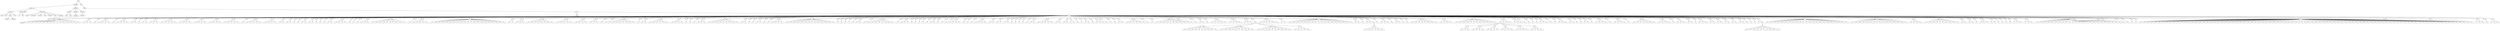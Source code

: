 digraph Tree {
	"t0" [label = "TEI"];
	"t1" [label = "teiHeader"];
	"t2" [label = "fileDesc"];
	"t3" [label = "titleStmt"];
	"t4" [label = "title"];
	"t5" [label = "title"];
	"t6" [label = "author"];
	"t7" [label = "surname"];
	"t8" [label = "forename"];
	"t9" [label = "date"];
	"t10" [label = "publicationStmt"];
	"t11" [label = "p"];
	"t12" [label = "idno"];
	"t13" [label = "sourceDesc"];
	"t14" [label = "genre"];
	"t15" [label = "inspiration"];
	"t16" [label = "structure"];
	"t17" [label = "type"];
	"t18" [label = "periode"];
	"t19" [label = "taille"];
	"t20" [label = "permalien"];
	"t21" [label = "profileDesc"];
	"t22" [label = "creation"];
	"t23" [label = "date"];
	"t24" [label = "date"];
	"t25" [label = "langUsage"];
	"t26" [label = "language"];
	"t27" [label = "textClass"];
	"t28" [label = "keywords"];
	"t29" [label = "term"];
	"t30" [label = "text"];
	"t31" [label = "body"];
	"t32" [label = "div1"];
	"t33" [label = "head"];
	"t34" [label = "div2"];
	"t35" [label = "head"];
	"t36" [label = "listPerson"];
	"t37" [label = "sp"];
	"t38" [label = "l"];
	"t39" [label = "l"];
	"t40" [label = "l"];
	"t41" [label = "l"];
	"t42" [label = "l"];
	"t43" [label = "l"];
	"t44" [label = "l"];
	"t45" [label = "l"];
	"t46" [label = "l"];
	"t47" [label = "l"];
	"t48" [label = "l"];
	"t49" [label = "l"];
	"t50" [label = "l"];
	"t51" [label = "l"];
	"t52" [label = "l"];
	"t53" [label = "sp"];
	"t54" [label = "l"];
	"t55" [label = "l"];
	"t56" [label = "l"];
	"t57" [label = "sp"];
	"t58" [label = "l"];
	"t59" [label = "sp"];
	"t60" [label = "l"];
	"t61" [label = "l"];
	"t62" [label = "l"];
	"t63" [label = "l"];
	"t64" [label = "sp"];
	"t65" [label = "l"];
	"t66" [label = "sp"];
	"t67" [label = "l"];
	"t68" [label = "l"];
	"t69" [label = "l"];
	"t70" [label = "l"];
	"t71" [label = "sp"];
	"t72" [label = "l"];
	"t73" [label = "l"];
	"t74" [label = "sp"];
	"t75" [label = "l"];
	"t76" [label = "sp"];
	"t77" [label = "l"];
	"t78" [label = "l"];
	"t79" [label = "sp"];
	"t80" [label = "l"];
	"t81" [label = "l"];
	"t82" [label = "l"];
	"t83" [label = "sp"];
	"t84" [label = "l"];
	"t85" [label = "l"];
	"t86" [label = "l"];
	"t87" [label = "l"];
	"t88" [label = "l"];
	"t89" [label = "sp"];
	"t90" [label = "l"];
	"t91" [label = "l"];
	"t92" [label = "l"];
	"t93" [label = "l"];
	"t94" [label = "sp"];
	"t95" [label = "l"];
	"t96" [label = "l"];
	"t97" [label = "l"];
	"t98" [label = "l"];
	"t99" [label = "sp"];
	"t100" [label = "l"];
	"t101" [label = "l"];
	"t102" [label = "l"];
	"t103" [label = "l"];
	"t104" [label = "sp"];
	"t105" [label = "l"];
	"t106" [label = "l"];
	"t107" [label = "l"];
	"t108" [label = "l"];
	"t109" [label = "l"];
	"t110" [label = "sp"];
	"t111" [label = "l"];
	"t112" [label = "sp"];
	"t113" [label = "l"];
	"t114" [label = "l"];
	"t115" [label = "l"];
	"t116" [label = "l"];
	"t117" [label = "l"];
	"t118" [label = "sp"];
	"t119" [label = "l"];
	"t120" [label = "l"];
	"t121" [label = "l"];
	"t122" [label = "l"];
	"t123" [label = "sp"];
	"t124" [label = "l"];
	"t125" [label = "l"];
	"t126" [label = "sp"];
	"t127" [label = "l"];
	"t128" [label = "l"];
	"t129" [label = "sp"];
	"t130" [label = "l"];
	"t131" [label = "sp"];
	"t132" [label = "l"];
	"t133" [label = "sp"];
	"t134" [label = "l"];
	"t135" [label = "l"];
	"t136" [label = "sp"];
	"t137" [label = "l"];
	"t138" [label = "l"];
	"t139" [label = "sp"];
	"t140" [label = "l"];
	"t141" [label = "sp"];
	"t142" [label = "l"];
	"t143" [label = "sp"];
	"t144" [label = "l"];
	"t145" [label = "sp"];
	"t146" [label = "l"];
	"t147" [label = "l"];
	"t148" [label = "sp"];
	"t149" [label = "l"];
	"t150" [label = "l"];
	"t151" [label = "l"];
	"t152" [label = "l"];
	"t153" [label = "sp"];
	"t154" [label = "l"];
	"t155" [label = "sp"];
	"t156" [label = "l"];
	"t157" [label = "sp"];
	"t158" [label = "l"];
	"t159" [label = "sp"];
	"t160" [label = "l"];
	"t161" [label = "l"];
	"t162" [label = "l"];
	"t163" [label = "sp"];
	"t164" [label = "l"];
	"t165" [label = "l"];
	"t166" [label = "l"];
	"t167" [label = "l"];
	"t168" [label = "l"];
	"t169" [label = "l"];
	"t170" [label = "l"];
	"t171" [label = "l"];
	"t172" [label = "l"];
	"t173" [label = "l"];
	"t174" [label = "sp"];
	"t175" [label = "l"];
	"t176" [label = "sp"];
	"t177" [label = "l"];
	"t178" [label = "l"];
	"t179" [label = "l"];
	"t180" [label = "l"];
	"t181" [label = "l"];
	"t182" [label = "sp"];
	"t183" [label = "l"];
	"t184" [label = "l"];
	"t185" [label = "l"];
	"t186" [label = "l"];
	"t187" [label = "l"];
	"t188" [label = "l"];
	"t189" [label = "l"];
	"t190" [label = "l"];
	"t191" [label = "l"];
	"t192" [label = "l"];
	"t193" [label = "l"];
	"t194" [label = "l"];
	"t195" [label = "l"];
	"t196" [label = "l"];
	"t197" [label = "l"];
	"t198" [label = "l"];
	"t199" [label = "l"];
	"t200" [label = "l"];
	"t201" [label = "l"];
	"t202" [label = "l"];
	"t203" [label = "l"];
	"t204" [label = "sp"];
	"t205" [label = "l"];
	"t206" [label = "l"];
	"t207" [label = "sp"];
	"t208" [label = "l"];
	"t209" [label = "l"];
	"t210" [label = "l"];
	"t211" [label = "sp"];
	"t212" [label = "l"];
	"t213" [label = "l"];
	"t214" [label = "l"];
	"t215" [label = "l"];
	"t216" [label = "l"];
	"t217" [label = "l"];
	"t218" [label = "l"];
	"t219" [label = "l"];
	"t220" [label = "sp"];
	"t221" [label = "l"];
	"t222" [label = "l"];
	"t223" [label = "l"];
	"t224" [label = "l"];
	"t225" [label = "l"];
	"t226" [label = "sp"];
	"t227" [label = "l"];
	"t228" [label = "l"];
	"t229" [label = "l"];
	"t230" [label = "l"];
	"t231" [label = "sp"];
	"t232" [label = "l"];
	"t233" [label = "l"];
	"t234" [label = "l"];
	"t235" [label = "sp"];
	"t236" [label = "l"];
	"t237" [label = "sp"];
	"t238" [label = "l"];
	"t239" [label = "sp"];
	"t240" [label = "l"];
	"t241" [label = "l"];
	"t242" [label = "l"];
	"t243" [label = "l"];
	"t244" [label = "l"];
	"t245" [label = "l"];
	"t246" [label = "l"];
	"t247" [label = "l"];
	"t248" [label = "sp"];
	"t249" [label = "l"];
	"t250" [label = "sp"];
	"t251" [label = "l"];
	"t252" [label = "l"];
	"t253" [label = "sp"];
	"t254" [label = "l"];
	"t255" [label = "l"];
	"t256" [label = "l"];
	"t257" [label = "l"];
	"t258" [label = "l"];
	"t259" [label = "l"];
	"t260" [label = "sp"];
	"t261" [label = "l"];
	"t262" [label = "l"];
	"t263" [label = "l"];
	"t264" [label = "l"];
	"t265" [label = "sp"];
	"t266" [label = "l"];
	"t267" [label = "sp"];
	"t268" [label = "l"];
	"t269" [label = "sp"];
	"t270" [label = "l"];
	"t271" [label = "sp"];
	"t272" [label = "l"];
	"t273" [label = "l"];
	"t274" [label = "l"];
	"t275" [label = "sp"];
	"t276" [label = "l"];
	"t277" [label = "l"];
	"t278" [label = "l"];
	"t279" [label = "l"];
	"t280" [label = "l"];
	"t281" [label = "l"];
	"t282" [label = "l"];
	"t283" [label = "l"];
	"t284" [label = "l"];
	"t285" [label = "sp"];
	"t286" [label = "l"];
	"t287" [label = "l"];
	"t288" [label = "sp"];
	"t289" [label = "l"];
	"t290" [label = "sp"];
	"t291" [label = "l"];
	"t292" [label = "sp"];
	"t293" [label = "l"];
	"t294" [label = "l"];
	"t295" [label = "sp"];
	"t296" [label = "l"];
	"t297" [label = "sp"];
	"t298" [label = "l"];
	"t299" [label = "sp"];
	"t300" [label = "l"];
	"t301" [label = "l"];
	"t302" [label = "l"];
	"t303" [label = "l"];
	"t304" [label = "sp"];
	"t305" [label = "l"];
	"t306" [label = "l"];
	"t307" [label = "l"];
	"t308" [label = "l"];
	"t309" [label = "l"];
	"t310" [label = "l"];
	"t311" [label = "l"];
	"t312" [label = "l"];
	"t313" [label = "l"];
	"t314" [label = "l"];
	"t315" [label = "l"];
	"t316" [label = "l"];
	"t317" [label = "l"];
	"t318" [label = "l"];
	"t319" [label = "sp"];
	"t320" [label = "l"];
	"t321" [label = "sp"];
	"t322" [label = "l"];
	"t323" [label = "sp"];
	"t324" [label = "l"];
	"t325" [label = "sp"];
	"t326" [label = "l"];
	"t327" [label = "sp"];
	"t328" [label = "l"];
	"t329" [label = "sp"];
	"t330" [label = "l"];
	"t331" [label = "l"];
	"t332" [label = "sp"];
	"t333" [label = "l"];
	"t334" [label = "sp"];
	"t335" [label = "l"];
	"t336" [label = "l"];
	"t337" [label = "l"];
	"t338" [label = "l"];
	"t339" [label = "l"];
	"t340" [label = "l"];
	"t341" [label = "l"];
	"t342" [label = "l"];
	"t343" [label = "sp"];
	"t344" [label = "l"];
	"t345" [label = "sp"];
	"t346" [label = "l"];
	"t347" [label = "l"];
	"t348" [label = "l"];
	"t349" [label = "sp"];
	"t350" [label = "l"];
	"t351" [label = "sp"];
	"t352" [label = "l"];
	"t353" [label = "sp"];
	"t354" [label = "l"];
	"t355" [label = "sp"];
	"t356" [label = "l"];
	"t357" [label = "sp"];
	"t358" [label = "l"];
	"t359" [label = "sp"];
	"t360" [label = "l"];
	"t361" [label = "l"];
	"t362" [label = "sp"];
	"t363" [label = "l"];
	"t364" [label = "sp"];
	"t365" [label = "l"];
	"t366" [label = "sp"];
	"t367" [label = "l"];
	"t368" [label = "sp"];
	"t369" [label = "l"];
	"t370" [label = "l"];
	"t371" [label = "l"];
	"t372" [label = "l"];
	"t373" [label = "sp"];
	"t374" [label = "l"];
	"t375" [label = "sp"];
	"t376" [label = "l"];
	"t377" [label = "sp"];
	"t378" [label = "l"];
	"t379" [label = "sp"];
	"t380" [label = "l"];
	"t381" [label = "l"];
	"t382" [label = "l"];
	"t383" [label = "l"];
	"t384" [label = "sp"];
	"t385" [label = "l"];
	"t386" [label = "l"];
	"t387" [label = "sp"];
	"t388" [label = "l"];
	"t389" [label = "l"];
	"t390" [label = "sp"];
	"t391" [label = "l"];
	"t392" [label = "l"];
	"t393" [label = "sp"];
	"t394" [label = "l"];
	"t395" [label = "sp"];
	"t396" [label = "l"];
	"t397" [label = "sp"];
	"t398" [label = "l"];
	"t399" [label = "sp"];
	"t400" [label = "l"];
	"t401" [label = "sp"];
	"t402" [label = "l"];
	"t403" [label = "sp"];
	"t404" [label = "l"];
	"t405" [label = "l"];
	"t406" [label = "sp"];
	"t407" [label = "l"];
	"t408" [label = "l"];
	"t409" [label = "l"];
	"t410" [label = "l"];
	"t411" [label = "l"];
	"t412" [label = "sp"];
	"t413" [label = "l"];
	"t414" [label = "l"];
	"t415" [label = "sp"];
	"t416" [label = "l"];
	"t417" [label = "l"];
	"t418" [label = "sp"];
	"t419" [label = "l"];
	"t420" [label = "l"];
	"t421" [label = "sp"];
	"t422" [label = "l"];
	"t423" [label = "sp"];
	"t424" [label = "l"];
	"t425" [label = "sp"];
	"t426" [label = "l"];
	"t427" [label = "l"];
	"t428" [label = "sp"];
	"t429" [label = "l"];
	"t430" [label = "sp"];
	"t431" [label = "l"];
	"t432" [label = "l"];
	"t433" [label = "l"];
	"t434" [label = "sp"];
	"t435" [label = "l"];
	"t436" [label = "sp"];
	"t437" [label = "l"];
	"t438" [label = "sp"];
	"t439" [label = "l"];
	"t440" [label = "sp"];
	"t441" [label = "l"];
	"t442" [label = "l"];
	"t443" [label = "sp"];
	"t444" [label = "l"];
	"t445" [label = "l"];
	"t446" [label = "l"];
	"t447" [label = "l"];
	"t448" [label = "l"];
	"t449" [label = "l"];
	"t450" [label = "sp"];
	"t451" [label = "l"];
	"t452" [label = "sp"];
	"t453" [label = "l"];
	"t454" [label = "sp"];
	"t455" [label = "l"];
	"t456" [label = "l"];
	"t457" [label = "l"];
	"t458" [label = "l"];
	"t459" [label = "l"];
	"t460" [label = "l"];
	"t461" [label = "l"];
	"t462" [label = "l"];
	"t463" [label = "l"];
	"t464" [label = "l"];
	"t465" [label = "sp"];
	"t466" [label = "l"];
	"t467" [label = "sp"];
	"t468" [label = "l"];
	"t469" [label = "sp"];
	"t470" [label = "l"];
	"t471" [label = "l"];
	"t472" [label = "sp"];
	"t473" [label = "l"];
	"t474" [label = "sp"];
	"t475" [label = "l"];
	"t476" [label = "l"];
	"t477" [label = "l"];
	"t478" [label = "l"];
	"t479" [label = "l"];
	"t480" [label = "sp"];
	"t481" [label = "l"];
	"t482" [label = "l"];
	"t483" [label = "l"];
	"t484" [label = "l"];
	"t485" [label = "sp"];
	"t486" [label = "l"];
	"t487" [label = "l"];
	"t488" [label = "l"];
	"t489" [label = "sp"];
	"t490" [label = "lg"];
	"t491" [label = "lg"];
	"t492" [label = "l"];
	"t493" [label = "l"];
	"t494" [label = "l"];
	"t495" [label = "l"];
	"t496" [label = "l"];
	"t497" [label = "l"];
	"t498" [label = "l"];
	"t499" [label = "l"];
	"t500" [label = "l"];
	"t501" [label = "l"];
	"t502" [label = "lg"];
	"t503" [label = "l"];
	"t504" [label = "l"];
	"t505" [label = "l"];
	"t506" [label = "l"];
	"t507" [label = "l"];
	"t508" [label = "l"];
	"t509" [label = "l"];
	"t510" [label = "l"];
	"t511" [label = "l"];
	"t512" [label = "l"];
	"t513" [label = "lg"];
	"t514" [label = "l"];
	"t515" [label = "l"];
	"t516" [label = "l"];
	"t517" [label = "l"];
	"t518" [label = "l"];
	"t519" [label = "l"];
	"t520" [label = "l"];
	"t521" [label = "l"];
	"t522" [label = "l"];
	"t523" [label = "l"];
	"t524" [label = "lg"];
	"t525" [label = "l"];
	"t526" [label = "l"];
	"t527" [label = "l"];
	"t528" [label = "l"];
	"t529" [label = "l"];
	"t530" [label = "sp"];
	"t531" [label = "l"];
	"t532" [label = "l"];
	"t533" [label = "l"];
	"t534" [label = "l"];
	"t535" [label = "l"];
	"t536" [label = "l"];
	"t537" [label = "sp"];
	"t538" [label = "l"];
	"t539" [label = "l"];
	"t540" [label = "sp"];
	"t541" [label = "l"];
	"t542" [label = "l"];
	"t543" [label = "l"];
	"t544" [label = "l"];
	"t545" [label = "l"];
	"t546" [label = "l"];
	"t547" [label = "l"];
	"t548" [label = "l"];
	"t549" [label = "l"];
	"t550" [label = "l"];
	"t551" [label = "l"];
	"t552" [label = "l"];
	"t553" [label = "l"];
	"t554" [label = "l"];
	"t555" [label = "l"];
	"t556" [label = "l"];
	"t557" [label = "l"];
	"t558" [label = "l"];
	"t559" [label = "sp"];
	"t560" [label = "l"];
	"t561" [label = "l"];
	"t562" [label = "sp"];
	"t563" [label = "l"];
	"t564" [label = "sp"];
	"t565" [label = "l"];
	"t566" [label = "l"];
	"t567" [label = "lg"];
	"t568" [label = "lg"];
	"t569" [label = "l"];
	"t570" [label = "l"];
	"t571" [label = "l"];
	"t572" [label = "l"];
	"t573" [label = "l"];
	"t574" [label = "l"];
	"t575" [label = "sp"];
	"t576" [label = "l"];
	"t577" [label = "sp"];
	"t578" [label = "l"];
	"t579" [label = "l"];
	"t580" [label = "l"];
	"t581" [label = "sp"];
	"t582" [label = "l"];
	"t583" [label = "sp"];
	"t584" [label = "l"];
	"t585" [label = "l"];
	"t586" [label = "sp"];
	"t587" [label = "l"];
	"t588" [label = "sp"];
	"t589" [label = "l"];
	"t590" [label = "sp"];
	"t591" [label = "l"];
	"t592" [label = "l"];
	"t593" [label = "l"];
	"t594" [label = "l"];
	"t595" [label = "l"];
	"t596" [label = "l"];
	"t597" [label = "l"];
	"t598" [label = "l"];
	"t599" [label = "sp"];
	"t600" [label = "l"];
	"t601" [label = "l"];
	"t602" [label = "l"];
	"t603" [label = "l"];
	"t604" [label = "sp"];
	"t605" [label = "l"];
	"t606" [label = "l"];
	"t607" [label = "l"];
	"t608" [label = "l"];
	"t609" [label = "l"];
	"t610" [label = "l"];
	"t611" [label = "l"];
	"t612" [label = "l"];
	"t613" [label = "l"];
	"t614" [label = "l"];
	"t615" [label = "l"];
	"t616" [label = "l"];
	"t617" [label = "sp"];
	"t618" [label = "lg"];
	"t619" [label = "lg"];
	"t620" [label = "l"];
	"t621" [label = "l"];
	"t622" [label = "l"];
	"t623" [label = "lg"];
	"t624" [label = "l"];
	"t625" [label = "l"];
	"t626" [label = "l"];
	"t627" [label = "l"];
	"t628" [label = "lg"];
	"t629" [label = "l"];
	"t630" [label = "l"];
	"t631" [label = "l"];
	"t632" [label = "l"];
	"t633" [label = "lg"];
	"t634" [label = "l"];
	"t635" [label = "l"];
	"t636" [label = "l"];
	"t637" [label = "l"];
	"t638" [label = "lg"];
	"t639" [label = "l"];
	"t640" [label = "l"];
	"t641" [label = "l"];
	"t642" [label = "l"];
	"t643" [label = "lg"];
	"t644" [label = "l"];
	"t645" [label = "l"];
	"t646" [label = "l"];
	"t647" [label = "l"];
	"t648" [label = "l"];
	"t649" [label = "l"];
	"t650" [label = "l"];
	"t651" [label = "sp"];
	"t652" [label = "l"];
	"t653" [label = "l"];
	"t654" [label = "l"];
	"t655" [label = "sp"];
	"t656" [label = "l"];
	"t657" [label = "sp"];
	"t658" [label = "l"];
	"t659" [label = "sp"];
	"t660" [label = "l"];
	"t661" [label = "sp"];
	"t662" [label = "l"];
	"t663" [label = "sp"];
	"t664" [label = "l"];
	"t665" [label = "l"];
	"t666" [label = "l"];
	"t667" [label = "sp"];
	"t668" [label = "l"];
	"t669" [label = "sp"];
	"t670" [label = "l"];
	"t671" [label = "sp"];
	"t672" [label = "l"];
	"t673" [label = "l"];
	"t674" [label = "l"];
	"t675" [label = "sp"];
	"t676" [label = "l"];
	"t677" [label = "l"];
	"t678" [label = "sp"];
	"t679" [label = "l"];
	"t680" [label = "sp"];
	"t681" [label = "l"];
	"t682" [label = "sp"];
	"t683" [label = "l"];
	"t684" [label = "l"];
	"t685" [label = "sp"];
	"t686" [label = "l"];
	"t687" [label = "sp"];
	"t688" [label = "l"];
	"t689" [label = "l"];
	"t690" [label = "l"];
	"t691" [label = "l"];
	"t692" [label = "sp"];
	"t693" [label = "l"];
	"t694" [label = "sp"];
	"t695" [label = "l"];
	"t696" [label = "l"];
	"t697" [label = "l"];
	"t698" [label = "l"];
	"t699" [label = "sp"];
	"t700" [label = "l"];
	"t701" [label = "sp"];
	"t702" [label = "l"];
	"t703" [label = "l"];
	"t704" [label = "l"];
	"t705" [label = "l"];
	"t706" [label = "l"];
	"t707" [label = "l"];
	"t708" [label = "l"];
	"t709" [label = "sp"];
	"t710" [label = "l"];
	"t711" [label = "l"];
	"t712" [label = "l"];
	"t713" [label = "l"];
	"t714" [label = "sp"];
	"t715" [label = "l"];
	"t716" [label = "sp"];
	"t717" [label = "l"];
	"t718" [label = "l"];
	"t719" [label = "l"];
	"t720" [label = "sp"];
	"t721" [label = "l"];
	"t722" [label = "l"];
	"t723" [label = "sp"];
	"t724" [label = "l"];
	"t725" [label = "sp"];
	"t726" [label = "l"];
	"t727" [label = "l"];
	"t728" [label = "l"];
	"t729" [label = "sp"];
	"t730" [label = "l"];
	"t731" [label = "l"];
	"t732" [label = "sp"];
	"t733" [label = "l"];
	"t734" [label = "l"];
	"t735" [label = "sp"];
	"t736" [label = "l"];
	"t737" [label = "l"];
	"t738" [label = "sp"];
	"t739" [label = "l"];
	"t740" [label = "l"];
	"t741" [label = "sp"];
	"t742" [label = "l"];
	"t743" [label = "l"];
	"t744" [label = "sp"];
	"t745" [label = "l"];
	"t746" [label = "sp"];
	"t747" [label = "l"];
	"t748" [label = "sp"];
	"t749" [label = "l"];
	"t750" [label = "sp"];
	"t751" [label = "l"];
	"t752" [label = "lg"];
	"t753" [label = "lg"];
	"t754" [label = "l"];
	"t755" [label = "l"];
	"t756" [label = "l"];
	"t757" [label = "l"];
	"t758" [label = "l"];
	"t759" [label = "l"];
	"t760" [label = "l"];
	"t761" [label = "l"];
	"t762" [label = "l"];
	"t763" [label = "l"];
	"t764" [label = "sp"];
	"t765" [label = "l"];
	"t766" [label = "l"];
	"t767" [label = "l"];
	"t768" [label = "l"];
	"t769" [label = "l"];
	"t770" [label = "l"];
	"t771" [label = "l"];
	"t772" [label = "l"];
	"t773" [label = "l"];
	"t774" [label = "l"];
	"t775" [label = "l"];
	"t776" [label = "l"];
	"t777" [label = "l"];
	"t778" [label = "l"];
	"t779" [label = "l"];
	"t780" [label = "l"];
	"t781" [label = "l"];
	"t782" [label = "l"];
	"t783" [label = "l"];
	"t784" [label = "l"];
	"t785" [label = "l"];
	"t786" [label = "l"];
	"t787" [label = "l"];
	"t788" [label = "sp"];
	"t789" [label = "l"];
	"t790" [label = "l"];
	"t791" [label = "l"];
	"t792" [label = "l"];
	"t793" [label = "l"];
	"t794" [label = "l"];
	"t795" [label = "l"];
	"t796" [label = "l"];
	"t797" [label = "l"];
	"t798" [label = "l"];
	"t799" [label = "l"];
	"t800" [label = "l"];
	"t801" [label = "l"];
	"t802" [label = "l"];
	"t803" [label = "l"];
	"t804" [label = "l"];
	"t805" [label = "sp"];
	"t806" [label = "l"];
	"t807" [label = "l"];
	"t808" [label = "l"];
	"t809" [label = "l"];
	"t810" [label = "sp"];
	"t811" [label = "l"];
	"t812" [label = "l"];
	"t813" [label = "l"];
	"t814" [label = "l"];
	"t815" [label = "l"];
	"t816" [label = "l"];
	"t817" [label = "l"];
	"t818" [label = "l"];
	"t819" [label = "l"];
	"t820" [label = "l"];
	"t821" [label = "sp"];
	"t822" [label = "l"];
	"t823" [label = "l"];
	"t824" [label = "sp"];
	"t825" [label = "l"];
	"t826" [label = "l"];
	"t827" [label = "sp"];
	"t828" [label = "l"];
	"t829" [label = "sp"];
	"t830" [label = "l"];
	"t831" [label = "l"];
	"t832" [label = "l"];
	"t833" [label = "sp"];
	"t834" [label = "l"];
	"t835" [label = "l"];
	"t836" [label = "sp"];
	"t837" [label = "l"];
	"t838" [label = "sp"];
	"t839" [label = "l"];
	"t840" [label = "sp"];
	"t841" [label = "l"];
	"t842" [label = "sp"];
	"t843" [label = "l"];
	"t844" [label = "sp"];
	"t845" [label = "l"];
	"t846" [label = "l"];
	"t847" [label = "l"];
	"t848" [label = "sp"];
	"t849" [label = "l"];
	"t850" [label = "l"];
	"t851" [label = "l"];
	"t852" [label = "sp"];
	"t853" [label = "l"];
	"t854" [label = "l"];
	"t855" [label = "l"];
	"t856" [label = "l"];
	"t857" [label = "l"];
	"t858" [label = "l"];
	"t859" [label = "l"];
	"t860" [label = "l"];
	"t861" [label = "l"];
	"t862" [label = "l"];
	"t863" [label = "l"];
	"t864" [label = "l"];
	"t865" [label = "l"];
	"t866" [label = "l"];
	"t867" [label = "l"];
	"t868" [label = "l"];
	"t869" [label = "l"];
	"t870" [label = "l"];
	"t871" [label = "l"];
	"t872" [label = "l"];
	"t873" [label = "l"];
	"t874" [label = "sp"];
	"t875" [label = "l"];
	"t876" [label = "sp"];
	"t877" [label = "l"];
	"t878" [label = "sp"];
	"t879" [label = "l"];
	"t880" [label = "sp"];
	"t881" [label = "l"];
	"t882" [label = "sp"];
	"t883" [label = "l"];
	"t884" [label = "sp"];
	"t885" [label = "l"];
	"t886" [label = "sp"];
	"t887" [label = "l"];
	"t888" [label = "sp"];
	"t889" [label = "l"];
	"t890" [label = "l"];
	"t891" [label = "l"];
	"t892" [label = "l"];
	"t893" [label = "l"];
	"t894" [label = "l"];
	"t895" [label = "l"];
	"t896" [label = "l"];
	"t897" [label = "l"];
	"t898" [label = "l"];
	"t899" [label = "l"];
	"t900" [label = "l"];
	"t901" [label = "l"];
	"t902" [label = "l"];
	"t903" [label = "l"];
	"t904" [label = "l"];
	"t905" [label = "l"];
	"t906" [label = "l"];
	"t907" [label = "l"];
	"t908" [label = "l"];
	"t909" [label = "l"];
	"t910" [label = "l"];
	"t911" [label = "l"];
	"t912" [label = "l"];
	"t913" [label = "l"];
	"t914" [label = "l"];
	"t915" [label = "l"];
	"t916" [label = "l"];
	"t917" [label = "l"];
	"t918" [label = "l"];
	"t919" [label = "l"];
	"t920" [label = "l"];
	"t921" [label = "l"];
	"t922" [label = "l"];
	"t923" [label = "l"];
	"t924" [label = "l"];
	"t925" [label = "l"];
	"t926" [label = "l"];
	"t927" [label = "l"];
	"t928" [label = "l"];
	"t929" [label = "l"];
	"t930" [label = "l"];
	"t931" [label = "l"];
	"t932" [label = "l"];
	"t933" [label = "l"];
	"t934" [label = "l"];
	"t935" [label = "l"];
	"t936" [label = "l"];
	"t937" [label = "l"];
	"t938" [label = "l"];
	"t939" [label = "l"];
	"t940" [label = "l"];
	"t941" [label = "l"];
	"t942" [label = "l"];
	"t943" [label = "l"];
	"t944" [label = "l"];
	"t945" [label = "l"];
	"t946" [label = "l"];
	"t947" [label = "l"];
	"t948" [label = "l"];
	"t949" [label = "l"];
	"t950" [label = "l"];
	"t951" [label = "l"];
	"t952" [label = "l"];
	"t953" [label = "l"];
	"t954" [label = "l"];
	"t955" [label = "l"];
	"t956" [label = "l"];
	"t957" [label = "l"];
	"t958" [label = "l"];
	"t959" [label = "l"];
	"t960" [label = "l"];
	"t961" [label = "l"];
	"t962" [label = "l"];
	"t963" [label = "l"];
	"t964" [label = "l"];
	"t965" [label = "l"];
	"t966" [label = "l"];
	"t967" [label = "l"];
	"t968" [label = "l"];
	"t969" [label = "l"];
	"t970" [label = "l"];
	"t971" [label = "l"];
	"t972" [label = "l"];
	"t973" [label = "l"];
	"t974" [label = "l"];
	"t975" [label = "l"];
	"t976" [label = "l"];
	"t977" [label = "l"];
	"t978" [label = "sp"];
	"t979" [label = "l"];
	"t980" [label = "sp"];
	"t981" [label = "l"];
	"t982" [label = "sp"];
	"t983" [label = "l"];
	"t984" [label = "l"];
	"t985" [label = "l"];
	"t986" [label = "sp"];
	"t987" [label = "l"];
	"t988" [label = "sp"];
	"t989" [label = "l"];
	"t990" [label = "l"];
	"t991" [label = "l"];
	"t0" -> "t1";
	"t1" -> "t2";
	"t2" -> "t3";
	"t3" -> "t4";
	"t3" -> "t5";
	"t3" -> "t6";
	"t6" -> "t7";
	"t6" -> "t8";
	"t3" -> "t9";
	"t2" -> "t10";
	"t10" -> "t11";
	"t10" -> "t12";
	"t2" -> "t13";
	"t13" -> "t14";
	"t13" -> "t15";
	"t13" -> "t16";
	"t13" -> "t17";
	"t13" -> "t18";
	"t13" -> "t19";
	"t13" -> "t20";
	"t1" -> "t21";
	"t21" -> "t22";
	"t22" -> "t23";
	"t22" -> "t24";
	"t21" -> "t25";
	"t25" -> "t26";
	"t21" -> "t27";
	"t27" -> "t28";
	"t28" -> "t29";
	"t0" -> "t30";
	"t30" -> "t31";
	"t31" -> "t32";
	"t32" -> "t33";
	"t32" -> "t34";
	"t34" -> "t35";
	"t35" -> "t36";
	"t34" -> "t37";
	"t37" -> "t38";
	"t37" -> "t39";
	"t37" -> "t40";
	"t37" -> "t41";
	"t37" -> "t42";
	"t37" -> "t43";
	"t37" -> "t44";
	"t37" -> "t45";
	"t37" -> "t46";
	"t37" -> "t47";
	"t37" -> "t48";
	"t37" -> "t49";
	"t37" -> "t50";
	"t37" -> "t51";
	"t37" -> "t52";
	"t34" -> "t53";
	"t53" -> "t54";
	"t53" -> "t55";
	"t53" -> "t56";
	"t34" -> "t57";
	"t57" -> "t58";
	"t34" -> "t59";
	"t59" -> "t60";
	"t59" -> "t61";
	"t59" -> "t62";
	"t59" -> "t63";
	"t34" -> "t64";
	"t64" -> "t65";
	"t34" -> "t66";
	"t66" -> "t67";
	"t66" -> "t68";
	"t66" -> "t69";
	"t66" -> "t70";
	"t34" -> "t71";
	"t71" -> "t72";
	"t71" -> "t73";
	"t34" -> "t74";
	"t74" -> "t75";
	"t34" -> "t76";
	"t76" -> "t77";
	"t76" -> "t78";
	"t34" -> "t79";
	"t79" -> "t80";
	"t79" -> "t81";
	"t79" -> "t82";
	"t34" -> "t83";
	"t83" -> "t84";
	"t83" -> "t85";
	"t83" -> "t86";
	"t83" -> "t87";
	"t83" -> "t88";
	"t34" -> "t89";
	"t89" -> "t90";
	"t89" -> "t91";
	"t89" -> "t92";
	"t89" -> "t93";
	"t34" -> "t94";
	"t94" -> "t95";
	"t94" -> "t96";
	"t94" -> "t97";
	"t94" -> "t98";
	"t34" -> "t99";
	"t99" -> "t100";
	"t99" -> "t101";
	"t99" -> "t102";
	"t99" -> "t103";
	"t34" -> "t104";
	"t104" -> "t105";
	"t104" -> "t106";
	"t104" -> "t107";
	"t104" -> "t108";
	"t104" -> "t109";
	"t34" -> "t110";
	"t110" -> "t111";
	"t34" -> "t112";
	"t112" -> "t113";
	"t112" -> "t114";
	"t112" -> "t115";
	"t112" -> "t116";
	"t112" -> "t117";
	"t34" -> "t118";
	"t118" -> "t119";
	"t118" -> "t120";
	"t118" -> "t121";
	"t118" -> "t122";
	"t34" -> "t123";
	"t123" -> "t124";
	"t123" -> "t125";
	"t34" -> "t126";
	"t126" -> "t127";
	"t126" -> "t128";
	"t34" -> "t129";
	"t129" -> "t130";
	"t34" -> "t131";
	"t131" -> "t132";
	"t34" -> "t133";
	"t133" -> "t134";
	"t133" -> "t135";
	"t34" -> "t136";
	"t136" -> "t137";
	"t136" -> "t138";
	"t34" -> "t139";
	"t139" -> "t140";
	"t34" -> "t141";
	"t141" -> "t142";
	"t34" -> "t143";
	"t143" -> "t144";
	"t34" -> "t145";
	"t145" -> "t146";
	"t145" -> "t147";
	"t34" -> "t148";
	"t148" -> "t149";
	"t148" -> "t150";
	"t148" -> "t151";
	"t148" -> "t152";
	"t34" -> "t153";
	"t153" -> "t154";
	"t34" -> "t155";
	"t155" -> "t156";
	"t34" -> "t157";
	"t157" -> "t158";
	"t34" -> "t159";
	"t159" -> "t160";
	"t159" -> "t161";
	"t159" -> "t162";
	"t34" -> "t163";
	"t163" -> "t164";
	"t163" -> "t165";
	"t163" -> "t166";
	"t163" -> "t167";
	"t163" -> "t168";
	"t163" -> "t169";
	"t163" -> "t170";
	"t163" -> "t171";
	"t163" -> "t172";
	"t163" -> "t173";
	"t34" -> "t174";
	"t174" -> "t175";
	"t34" -> "t176";
	"t176" -> "t177";
	"t176" -> "t178";
	"t176" -> "t179";
	"t176" -> "t180";
	"t176" -> "t181";
	"t34" -> "t182";
	"t182" -> "t183";
	"t182" -> "t184";
	"t182" -> "t185";
	"t182" -> "t186";
	"t182" -> "t187";
	"t182" -> "t188";
	"t182" -> "t189";
	"t182" -> "t190";
	"t182" -> "t191";
	"t182" -> "t192";
	"t182" -> "t193";
	"t182" -> "t194";
	"t182" -> "t195";
	"t182" -> "t196";
	"t182" -> "t197";
	"t182" -> "t198";
	"t182" -> "t199";
	"t182" -> "t200";
	"t182" -> "t201";
	"t182" -> "t202";
	"t182" -> "t203";
	"t34" -> "t204";
	"t204" -> "t205";
	"t204" -> "t206";
	"t34" -> "t207";
	"t207" -> "t208";
	"t207" -> "t209";
	"t207" -> "t210";
	"t34" -> "t211";
	"t211" -> "t212";
	"t211" -> "t213";
	"t211" -> "t214";
	"t211" -> "t215";
	"t211" -> "t216";
	"t211" -> "t217";
	"t211" -> "t218";
	"t211" -> "t219";
	"t34" -> "t220";
	"t220" -> "t221";
	"t220" -> "t222";
	"t220" -> "t223";
	"t220" -> "t224";
	"t220" -> "t225";
	"t34" -> "t226";
	"t226" -> "t227";
	"t226" -> "t228";
	"t226" -> "t229";
	"t226" -> "t230";
	"t34" -> "t231";
	"t231" -> "t232";
	"t231" -> "t233";
	"t231" -> "t234";
	"t34" -> "t235";
	"t235" -> "t236";
	"t34" -> "t237";
	"t237" -> "t238";
	"t34" -> "t239";
	"t239" -> "t240";
	"t239" -> "t241";
	"t239" -> "t242";
	"t239" -> "t243";
	"t239" -> "t244";
	"t239" -> "t245";
	"t239" -> "t246";
	"t239" -> "t247";
	"t34" -> "t248";
	"t248" -> "t249";
	"t34" -> "t250";
	"t250" -> "t251";
	"t250" -> "t252";
	"t34" -> "t253";
	"t253" -> "t254";
	"t253" -> "t255";
	"t253" -> "t256";
	"t253" -> "t257";
	"t253" -> "t258";
	"t253" -> "t259";
	"t34" -> "t260";
	"t260" -> "t261";
	"t260" -> "t262";
	"t260" -> "t263";
	"t260" -> "t264";
	"t34" -> "t265";
	"t265" -> "t266";
	"t34" -> "t267";
	"t267" -> "t268";
	"t34" -> "t269";
	"t269" -> "t270";
	"t34" -> "t271";
	"t271" -> "t272";
	"t271" -> "t273";
	"t271" -> "t274";
	"t34" -> "t275";
	"t275" -> "t276";
	"t275" -> "t277";
	"t275" -> "t278";
	"t275" -> "t279";
	"t275" -> "t280";
	"t275" -> "t281";
	"t275" -> "t282";
	"t275" -> "t283";
	"t275" -> "t284";
	"t34" -> "t285";
	"t285" -> "t286";
	"t285" -> "t287";
	"t34" -> "t288";
	"t288" -> "t289";
	"t34" -> "t290";
	"t290" -> "t291";
	"t34" -> "t292";
	"t292" -> "t293";
	"t292" -> "t294";
	"t34" -> "t295";
	"t295" -> "t296";
	"t34" -> "t297";
	"t297" -> "t298";
	"t34" -> "t299";
	"t299" -> "t300";
	"t299" -> "t301";
	"t299" -> "t302";
	"t299" -> "t303";
	"t34" -> "t304";
	"t304" -> "t305";
	"t304" -> "t306";
	"t304" -> "t307";
	"t304" -> "t308";
	"t304" -> "t309";
	"t304" -> "t310";
	"t304" -> "t311";
	"t304" -> "t312";
	"t304" -> "t313";
	"t304" -> "t314";
	"t304" -> "t315";
	"t304" -> "t316";
	"t304" -> "t317";
	"t304" -> "t318";
	"t34" -> "t319";
	"t319" -> "t320";
	"t34" -> "t321";
	"t321" -> "t322";
	"t34" -> "t323";
	"t323" -> "t324";
	"t34" -> "t325";
	"t325" -> "t326";
	"t34" -> "t327";
	"t327" -> "t328";
	"t34" -> "t329";
	"t329" -> "t330";
	"t329" -> "t331";
	"t34" -> "t332";
	"t332" -> "t333";
	"t34" -> "t334";
	"t334" -> "t335";
	"t334" -> "t336";
	"t334" -> "t337";
	"t334" -> "t338";
	"t334" -> "t339";
	"t334" -> "t340";
	"t334" -> "t341";
	"t334" -> "t342";
	"t34" -> "t343";
	"t343" -> "t344";
	"t34" -> "t345";
	"t345" -> "t346";
	"t345" -> "t347";
	"t345" -> "t348";
	"t34" -> "t349";
	"t349" -> "t350";
	"t34" -> "t351";
	"t351" -> "t352";
	"t34" -> "t353";
	"t353" -> "t354";
	"t34" -> "t355";
	"t355" -> "t356";
	"t34" -> "t357";
	"t357" -> "t358";
	"t34" -> "t359";
	"t359" -> "t360";
	"t359" -> "t361";
	"t34" -> "t362";
	"t362" -> "t363";
	"t34" -> "t364";
	"t364" -> "t365";
	"t34" -> "t366";
	"t366" -> "t367";
	"t34" -> "t368";
	"t368" -> "t369";
	"t368" -> "t370";
	"t368" -> "t371";
	"t368" -> "t372";
	"t34" -> "t373";
	"t373" -> "t374";
	"t34" -> "t375";
	"t375" -> "t376";
	"t34" -> "t377";
	"t377" -> "t378";
	"t34" -> "t379";
	"t379" -> "t380";
	"t379" -> "t381";
	"t379" -> "t382";
	"t379" -> "t383";
	"t34" -> "t384";
	"t384" -> "t385";
	"t384" -> "t386";
	"t34" -> "t387";
	"t387" -> "t388";
	"t387" -> "t389";
	"t34" -> "t390";
	"t390" -> "t391";
	"t390" -> "t392";
	"t34" -> "t393";
	"t393" -> "t394";
	"t34" -> "t395";
	"t395" -> "t396";
	"t34" -> "t397";
	"t397" -> "t398";
	"t34" -> "t399";
	"t399" -> "t400";
	"t34" -> "t401";
	"t401" -> "t402";
	"t34" -> "t403";
	"t403" -> "t404";
	"t403" -> "t405";
	"t34" -> "t406";
	"t406" -> "t407";
	"t406" -> "t408";
	"t406" -> "t409";
	"t406" -> "t410";
	"t406" -> "t411";
	"t34" -> "t412";
	"t412" -> "t413";
	"t412" -> "t414";
	"t34" -> "t415";
	"t415" -> "t416";
	"t415" -> "t417";
	"t34" -> "t418";
	"t418" -> "t419";
	"t418" -> "t420";
	"t34" -> "t421";
	"t421" -> "t422";
	"t34" -> "t423";
	"t423" -> "t424";
	"t34" -> "t425";
	"t425" -> "t426";
	"t425" -> "t427";
	"t34" -> "t428";
	"t428" -> "t429";
	"t34" -> "t430";
	"t430" -> "t431";
	"t430" -> "t432";
	"t430" -> "t433";
	"t34" -> "t434";
	"t434" -> "t435";
	"t34" -> "t436";
	"t436" -> "t437";
	"t34" -> "t438";
	"t438" -> "t439";
	"t34" -> "t440";
	"t440" -> "t441";
	"t440" -> "t442";
	"t34" -> "t443";
	"t443" -> "t444";
	"t443" -> "t445";
	"t443" -> "t446";
	"t443" -> "t447";
	"t443" -> "t448";
	"t443" -> "t449";
	"t34" -> "t450";
	"t450" -> "t451";
	"t34" -> "t452";
	"t452" -> "t453";
	"t34" -> "t454";
	"t454" -> "t455";
	"t454" -> "t456";
	"t454" -> "t457";
	"t454" -> "t458";
	"t454" -> "t459";
	"t454" -> "t460";
	"t454" -> "t461";
	"t454" -> "t462";
	"t454" -> "t463";
	"t454" -> "t464";
	"t34" -> "t465";
	"t465" -> "t466";
	"t34" -> "t467";
	"t467" -> "t468";
	"t34" -> "t469";
	"t469" -> "t470";
	"t469" -> "t471";
	"t34" -> "t472";
	"t472" -> "t473";
	"t34" -> "t474";
	"t474" -> "t475";
	"t474" -> "t476";
	"t474" -> "t477";
	"t474" -> "t478";
	"t474" -> "t479";
	"t34" -> "t480";
	"t480" -> "t481";
	"t480" -> "t482";
	"t480" -> "t483";
	"t480" -> "t484";
	"t34" -> "t485";
	"t485" -> "t486";
	"t485" -> "t487";
	"t485" -> "t488";
	"t34" -> "t489";
	"t489" -> "t490";
	"t490" -> "t491";
	"t491" -> "t492";
	"t491" -> "t493";
	"t491" -> "t494";
	"t491" -> "t495";
	"t491" -> "t496";
	"t491" -> "t497";
	"t491" -> "t498";
	"t491" -> "t499";
	"t491" -> "t500";
	"t491" -> "t501";
	"t490" -> "t502";
	"t502" -> "t503";
	"t502" -> "t504";
	"t502" -> "t505";
	"t502" -> "t506";
	"t502" -> "t507";
	"t502" -> "t508";
	"t502" -> "t509";
	"t502" -> "t510";
	"t502" -> "t511";
	"t502" -> "t512";
	"t490" -> "t513";
	"t513" -> "t514";
	"t513" -> "t515";
	"t513" -> "t516";
	"t513" -> "t517";
	"t513" -> "t518";
	"t513" -> "t519";
	"t513" -> "t520";
	"t513" -> "t521";
	"t513" -> "t522";
	"t513" -> "t523";
	"t490" -> "t524";
	"t524" -> "t525";
	"t524" -> "t526";
	"t524" -> "t527";
	"t524" -> "t528";
	"t524" -> "t529";
	"t34" -> "t530";
	"t530" -> "t531";
	"t530" -> "t532";
	"t530" -> "t533";
	"t530" -> "t534";
	"t530" -> "t535";
	"t530" -> "t536";
	"t34" -> "t537";
	"t537" -> "t538";
	"t537" -> "t539";
	"t34" -> "t540";
	"t540" -> "t541";
	"t540" -> "t542";
	"t540" -> "t543";
	"t540" -> "t544";
	"t540" -> "t545";
	"t540" -> "t546";
	"t540" -> "t547";
	"t540" -> "t548";
	"t540" -> "t549";
	"t540" -> "t550";
	"t540" -> "t551";
	"t540" -> "t552";
	"t540" -> "t553";
	"t540" -> "t554";
	"t540" -> "t555";
	"t540" -> "t556";
	"t540" -> "t557";
	"t540" -> "t558";
	"t34" -> "t559";
	"t559" -> "t560";
	"t559" -> "t561";
	"t34" -> "t562";
	"t562" -> "t563";
	"t34" -> "t564";
	"t564" -> "t565";
	"t564" -> "t566";
	"t564" -> "t567";
	"t567" -> "t568";
	"t568" -> "t569";
	"t568" -> "t570";
	"t568" -> "t571";
	"t568" -> "t572";
	"t568" -> "t573";
	"t568" -> "t574";
	"t34" -> "t575";
	"t575" -> "t576";
	"t34" -> "t577";
	"t577" -> "t578";
	"t577" -> "t579";
	"t577" -> "t580";
	"t34" -> "t581";
	"t581" -> "t582";
	"t34" -> "t583";
	"t583" -> "t584";
	"t583" -> "t585";
	"t34" -> "t586";
	"t586" -> "t587";
	"t34" -> "t588";
	"t588" -> "t589";
	"t34" -> "t590";
	"t590" -> "t591";
	"t590" -> "t592";
	"t590" -> "t593";
	"t590" -> "t594";
	"t590" -> "t595";
	"t590" -> "t596";
	"t590" -> "t597";
	"t590" -> "t598";
	"t34" -> "t599";
	"t599" -> "t600";
	"t599" -> "t601";
	"t599" -> "t602";
	"t599" -> "t603";
	"t34" -> "t604";
	"t604" -> "t605";
	"t604" -> "t606";
	"t604" -> "t607";
	"t604" -> "t608";
	"t604" -> "t609";
	"t604" -> "t610";
	"t604" -> "t611";
	"t604" -> "t612";
	"t604" -> "t613";
	"t604" -> "t614";
	"t604" -> "t615";
	"t604" -> "t616";
	"t34" -> "t617";
	"t617" -> "t618";
	"t618" -> "t619";
	"t619" -> "t620";
	"t619" -> "t621";
	"t619" -> "t622";
	"t618" -> "t623";
	"t623" -> "t624";
	"t623" -> "t625";
	"t623" -> "t626";
	"t623" -> "t627";
	"t618" -> "t628";
	"t628" -> "t629";
	"t628" -> "t630";
	"t628" -> "t631";
	"t628" -> "t632";
	"t618" -> "t633";
	"t633" -> "t634";
	"t633" -> "t635";
	"t633" -> "t636";
	"t633" -> "t637";
	"t618" -> "t638";
	"t638" -> "t639";
	"t638" -> "t640";
	"t638" -> "t641";
	"t638" -> "t642";
	"t618" -> "t643";
	"t643" -> "t644";
	"t643" -> "t645";
	"t643" -> "t646";
	"t643" -> "t647";
	"t617" -> "t648";
	"t617" -> "t649";
	"t617" -> "t650";
	"t34" -> "t651";
	"t651" -> "t652";
	"t651" -> "t653";
	"t651" -> "t654";
	"t34" -> "t655";
	"t655" -> "t656";
	"t34" -> "t657";
	"t657" -> "t658";
	"t34" -> "t659";
	"t659" -> "t660";
	"t34" -> "t661";
	"t661" -> "t662";
	"t34" -> "t663";
	"t663" -> "t664";
	"t663" -> "t665";
	"t663" -> "t666";
	"t34" -> "t667";
	"t667" -> "t668";
	"t34" -> "t669";
	"t669" -> "t670";
	"t34" -> "t671";
	"t671" -> "t672";
	"t671" -> "t673";
	"t671" -> "t674";
	"t34" -> "t675";
	"t675" -> "t676";
	"t675" -> "t677";
	"t34" -> "t678";
	"t678" -> "t679";
	"t34" -> "t680";
	"t680" -> "t681";
	"t34" -> "t682";
	"t682" -> "t683";
	"t682" -> "t684";
	"t34" -> "t685";
	"t685" -> "t686";
	"t34" -> "t687";
	"t687" -> "t688";
	"t687" -> "t689";
	"t687" -> "t690";
	"t687" -> "t691";
	"t34" -> "t692";
	"t692" -> "t693";
	"t34" -> "t694";
	"t694" -> "t695";
	"t694" -> "t696";
	"t694" -> "t697";
	"t694" -> "t698";
	"t34" -> "t699";
	"t699" -> "t700";
	"t34" -> "t701";
	"t701" -> "t702";
	"t701" -> "t703";
	"t701" -> "t704";
	"t701" -> "t705";
	"t701" -> "t706";
	"t701" -> "t707";
	"t701" -> "t708";
	"t34" -> "t709";
	"t709" -> "t710";
	"t709" -> "t711";
	"t709" -> "t712";
	"t709" -> "t713";
	"t34" -> "t714";
	"t714" -> "t715";
	"t34" -> "t716";
	"t716" -> "t717";
	"t716" -> "t718";
	"t716" -> "t719";
	"t34" -> "t720";
	"t720" -> "t721";
	"t720" -> "t722";
	"t34" -> "t723";
	"t723" -> "t724";
	"t34" -> "t725";
	"t725" -> "t726";
	"t725" -> "t727";
	"t725" -> "t728";
	"t34" -> "t729";
	"t729" -> "t730";
	"t729" -> "t731";
	"t34" -> "t732";
	"t732" -> "t733";
	"t732" -> "t734";
	"t34" -> "t735";
	"t735" -> "t736";
	"t735" -> "t737";
	"t34" -> "t738";
	"t738" -> "t739";
	"t738" -> "t740";
	"t34" -> "t741";
	"t741" -> "t742";
	"t741" -> "t743";
	"t34" -> "t744";
	"t744" -> "t745";
	"t34" -> "t746";
	"t746" -> "t747";
	"t34" -> "t748";
	"t748" -> "t749";
	"t34" -> "t750";
	"t750" -> "t751";
	"t750" -> "t752";
	"t752" -> "t753";
	"t753" -> "t754";
	"t753" -> "t755";
	"t753" -> "t756";
	"t753" -> "t757";
	"t753" -> "t758";
	"t753" -> "t759";
	"t753" -> "t760";
	"t753" -> "t761";
	"t753" -> "t762";
	"t753" -> "t763";
	"t34" -> "t764";
	"t764" -> "t765";
	"t764" -> "t766";
	"t764" -> "t767";
	"t764" -> "t768";
	"t764" -> "t769";
	"t764" -> "t770";
	"t764" -> "t771";
	"t764" -> "t772";
	"t764" -> "t773";
	"t764" -> "t774";
	"t764" -> "t775";
	"t764" -> "t776";
	"t764" -> "t777";
	"t764" -> "t778";
	"t764" -> "t779";
	"t764" -> "t780";
	"t764" -> "t781";
	"t764" -> "t782";
	"t764" -> "t783";
	"t764" -> "t784";
	"t764" -> "t785";
	"t764" -> "t786";
	"t764" -> "t787";
	"t34" -> "t788";
	"t788" -> "t789";
	"t788" -> "t790";
	"t788" -> "t791";
	"t788" -> "t792";
	"t788" -> "t793";
	"t788" -> "t794";
	"t788" -> "t795";
	"t788" -> "t796";
	"t788" -> "t797";
	"t788" -> "t798";
	"t788" -> "t799";
	"t788" -> "t800";
	"t788" -> "t801";
	"t788" -> "t802";
	"t788" -> "t803";
	"t788" -> "t804";
	"t34" -> "t805";
	"t805" -> "t806";
	"t805" -> "t807";
	"t805" -> "t808";
	"t805" -> "t809";
	"t34" -> "t810";
	"t810" -> "t811";
	"t810" -> "t812";
	"t810" -> "t813";
	"t810" -> "t814";
	"t810" -> "t815";
	"t810" -> "t816";
	"t810" -> "t817";
	"t810" -> "t818";
	"t810" -> "t819";
	"t810" -> "t820";
	"t34" -> "t821";
	"t821" -> "t822";
	"t821" -> "t823";
	"t34" -> "t824";
	"t824" -> "t825";
	"t824" -> "t826";
	"t34" -> "t827";
	"t827" -> "t828";
	"t34" -> "t829";
	"t829" -> "t830";
	"t829" -> "t831";
	"t829" -> "t832";
	"t34" -> "t833";
	"t833" -> "t834";
	"t833" -> "t835";
	"t34" -> "t836";
	"t836" -> "t837";
	"t34" -> "t838";
	"t838" -> "t839";
	"t34" -> "t840";
	"t840" -> "t841";
	"t34" -> "t842";
	"t842" -> "t843";
	"t34" -> "t844";
	"t844" -> "t845";
	"t844" -> "t846";
	"t844" -> "t847";
	"t34" -> "t848";
	"t848" -> "t849";
	"t848" -> "t850";
	"t848" -> "t851";
	"t34" -> "t852";
	"t852" -> "t853";
	"t852" -> "t854";
	"t852" -> "t855";
	"t852" -> "t856";
	"t852" -> "t857";
	"t852" -> "t858";
	"t852" -> "t859";
	"t852" -> "t860";
	"t852" -> "t861";
	"t852" -> "t862";
	"t852" -> "t863";
	"t852" -> "t864";
	"t852" -> "t865";
	"t852" -> "t866";
	"t852" -> "t867";
	"t852" -> "t868";
	"t852" -> "t869";
	"t852" -> "t870";
	"t852" -> "t871";
	"t852" -> "t872";
	"t852" -> "t873";
	"t34" -> "t874";
	"t874" -> "t875";
	"t34" -> "t876";
	"t876" -> "t877";
	"t34" -> "t878";
	"t878" -> "t879";
	"t34" -> "t880";
	"t880" -> "t881";
	"t34" -> "t882";
	"t882" -> "t883";
	"t34" -> "t884";
	"t884" -> "t885";
	"t34" -> "t886";
	"t886" -> "t887";
	"t34" -> "t888";
	"t888" -> "t889";
	"t888" -> "t890";
	"t888" -> "t891";
	"t888" -> "t892";
	"t888" -> "t893";
	"t888" -> "t894";
	"t888" -> "t895";
	"t888" -> "t896";
	"t888" -> "t897";
	"t888" -> "t898";
	"t888" -> "t899";
	"t888" -> "t900";
	"t888" -> "t901";
	"t888" -> "t902";
	"t888" -> "t903";
	"t888" -> "t904";
	"t888" -> "t905";
	"t888" -> "t906";
	"t888" -> "t907";
	"t888" -> "t908";
	"t888" -> "t909";
	"t888" -> "t910";
	"t888" -> "t911";
	"t888" -> "t912";
	"t888" -> "t913";
	"t888" -> "t914";
	"t888" -> "t915";
	"t888" -> "t916";
	"t888" -> "t917";
	"t888" -> "t918";
	"t888" -> "t919";
	"t888" -> "t920";
	"t888" -> "t921";
	"t888" -> "t922";
	"t888" -> "t923";
	"t888" -> "t924";
	"t888" -> "t925";
	"t888" -> "t926";
	"t888" -> "t927";
	"t888" -> "t928";
	"t888" -> "t929";
	"t888" -> "t930";
	"t888" -> "t931";
	"t888" -> "t932";
	"t888" -> "t933";
	"t888" -> "t934";
	"t888" -> "t935";
	"t888" -> "t936";
	"t888" -> "t937";
	"t888" -> "t938";
	"t888" -> "t939";
	"t888" -> "t940";
	"t888" -> "t941";
	"t888" -> "t942";
	"t888" -> "t943";
	"t888" -> "t944";
	"t888" -> "t945";
	"t888" -> "t946";
	"t888" -> "t947";
	"t888" -> "t948";
	"t888" -> "t949";
	"t888" -> "t950";
	"t888" -> "t951";
	"t888" -> "t952";
	"t888" -> "t953";
	"t888" -> "t954";
	"t888" -> "t955";
	"t888" -> "t956";
	"t888" -> "t957";
	"t888" -> "t958";
	"t888" -> "t959";
	"t888" -> "t960";
	"t888" -> "t961";
	"t888" -> "t962";
	"t888" -> "t963";
	"t888" -> "t964";
	"t888" -> "t965";
	"t888" -> "t966";
	"t888" -> "t967";
	"t888" -> "t968";
	"t888" -> "t969";
	"t888" -> "t970";
	"t888" -> "t971";
	"t888" -> "t972";
	"t888" -> "t973";
	"t888" -> "t974";
	"t888" -> "t975";
	"t888" -> "t976";
	"t888" -> "t977";
	"t34" -> "t978";
	"t978" -> "t979";
	"t34" -> "t980";
	"t980" -> "t981";
	"t34" -> "t982";
	"t982" -> "t983";
	"t982" -> "t984";
	"t982" -> "t985";
	"t34" -> "t986";
	"t986" -> "t987";
	"t34" -> "t988";
	"t988" -> "t989";
	"t988" -> "t990";
	"t988" -> "t991";
}
